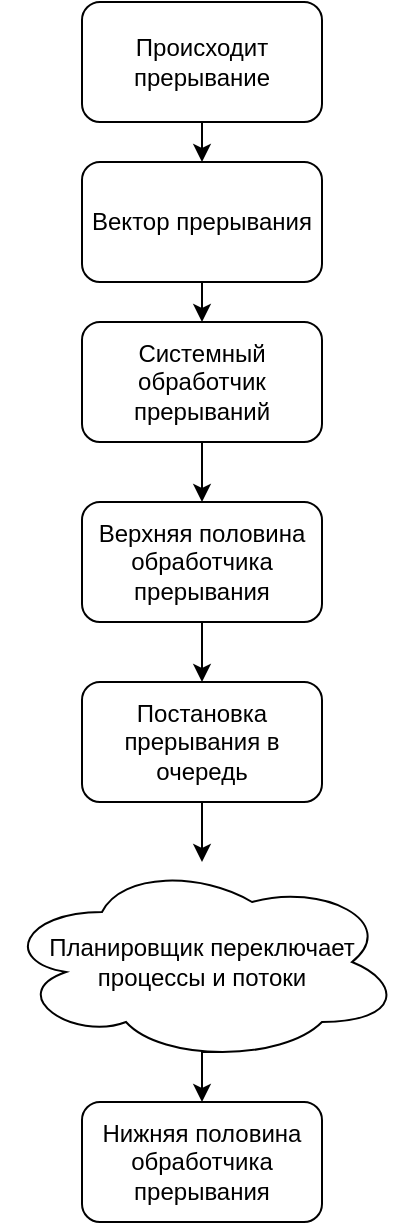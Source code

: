 <mxfile version="18.1.3" type="device"><diagram id="8AIqDeNboKbsnbuI_qHu" name="Страница 1"><mxGraphModel dx="1182" dy="835" grid="1" gridSize="10" guides="1" tooltips="1" connect="1" arrows="1" fold="1" page="1" pageScale="1" pageWidth="827" pageHeight="1169" math="0" shadow="0"><root><mxCell id="0"/><mxCell id="1" parent="0"/><mxCell id="AOCWsjatXBhsh40lfCIW-5" style="edgeStyle=orthogonalEdgeStyle;rounded=0;orthogonalLoop=1;jettySize=auto;html=1;exitX=0.5;exitY=1;exitDx=0;exitDy=0;entryX=0.5;entryY=0;entryDx=0;entryDy=0;" edge="1" parent="1" source="AOCWsjatXBhsh40lfCIW-1" target="AOCWsjatXBhsh40lfCIW-3"><mxGeometry relative="1" as="geometry"/></mxCell><mxCell id="AOCWsjatXBhsh40lfCIW-1" value="Происходит прерывание" style="rounded=1;whiteSpace=wrap;html=1;" vertex="1" parent="1"><mxGeometry x="160" y="180" width="120" height="60" as="geometry"/></mxCell><mxCell id="AOCWsjatXBhsh40lfCIW-11" style="edgeStyle=orthogonalEdgeStyle;rounded=0;orthogonalLoop=1;jettySize=auto;html=1;exitX=0.5;exitY=1;exitDx=0;exitDy=0;entryX=0.5;entryY=0;entryDx=0;entryDy=0;" edge="1" parent="1" source="AOCWsjatXBhsh40lfCIW-2" target="AOCWsjatXBhsh40lfCIW-10"><mxGeometry relative="1" as="geometry"/></mxCell><mxCell id="AOCWsjatXBhsh40lfCIW-2" value="Верхняя половина обработчика прерывания" style="rounded=1;whiteSpace=wrap;html=1;" vertex="1" parent="1"><mxGeometry x="160" y="430" width="120" height="60" as="geometry"/></mxCell><mxCell id="AOCWsjatXBhsh40lfCIW-6" style="edgeStyle=orthogonalEdgeStyle;rounded=0;orthogonalLoop=1;jettySize=auto;html=1;exitX=0.5;exitY=1;exitDx=0;exitDy=0;entryX=0.5;entryY=0;entryDx=0;entryDy=0;" edge="1" parent="1" source="AOCWsjatXBhsh40lfCIW-3" target="AOCWsjatXBhsh40lfCIW-4"><mxGeometry relative="1" as="geometry"/></mxCell><mxCell id="AOCWsjatXBhsh40lfCIW-3" value="Вектор прерывания" style="rounded=1;whiteSpace=wrap;html=1;" vertex="1" parent="1"><mxGeometry x="160" y="260" width="120" height="60" as="geometry"/></mxCell><mxCell id="AOCWsjatXBhsh40lfCIW-7" style="edgeStyle=orthogonalEdgeStyle;rounded=0;orthogonalLoop=1;jettySize=auto;html=1;exitX=0.5;exitY=1;exitDx=0;exitDy=0;entryX=0.5;entryY=0;entryDx=0;entryDy=0;" edge="1" parent="1" source="AOCWsjatXBhsh40lfCIW-4" target="AOCWsjatXBhsh40lfCIW-2"><mxGeometry relative="1" as="geometry"/></mxCell><mxCell id="AOCWsjatXBhsh40lfCIW-4" value="Системный обработчик прерываний" style="rounded=1;whiteSpace=wrap;html=1;" vertex="1" parent="1"><mxGeometry x="160" y="340" width="120" height="60" as="geometry"/></mxCell><mxCell id="AOCWsjatXBhsh40lfCIW-14" style="edgeStyle=orthogonalEdgeStyle;rounded=0;orthogonalLoop=1;jettySize=auto;html=1;exitX=0.55;exitY=0.95;exitDx=0;exitDy=0;exitPerimeter=0;entryX=0.5;entryY=0;entryDx=0;entryDy=0;" edge="1" parent="1" source="AOCWsjatXBhsh40lfCIW-8" target="AOCWsjatXBhsh40lfCIW-13"><mxGeometry relative="1" as="geometry"/></mxCell><mxCell id="AOCWsjatXBhsh40lfCIW-8" value="Планировщик переключает процессы и потоки" style="ellipse;shape=cloud;whiteSpace=wrap;html=1;" vertex="1" parent="1"><mxGeometry x="120" y="610" width="200" height="100" as="geometry"/></mxCell><mxCell id="AOCWsjatXBhsh40lfCIW-12" style="edgeStyle=orthogonalEdgeStyle;rounded=0;orthogonalLoop=1;jettySize=auto;html=1;exitX=0.5;exitY=1;exitDx=0;exitDy=0;" edge="1" parent="1" source="AOCWsjatXBhsh40lfCIW-10" target="AOCWsjatXBhsh40lfCIW-8"><mxGeometry relative="1" as="geometry"/></mxCell><mxCell id="AOCWsjatXBhsh40lfCIW-10" value="Постановка прерывания в очередь" style="rounded=1;whiteSpace=wrap;html=1;" vertex="1" parent="1"><mxGeometry x="160" y="520" width="120" height="60" as="geometry"/></mxCell><mxCell id="AOCWsjatXBhsh40lfCIW-13" value="Нижняя половина обработчика прерывания" style="rounded=1;whiteSpace=wrap;html=1;" vertex="1" parent="1"><mxGeometry x="160" y="730" width="120" height="60" as="geometry"/></mxCell></root></mxGraphModel></diagram></mxfile>